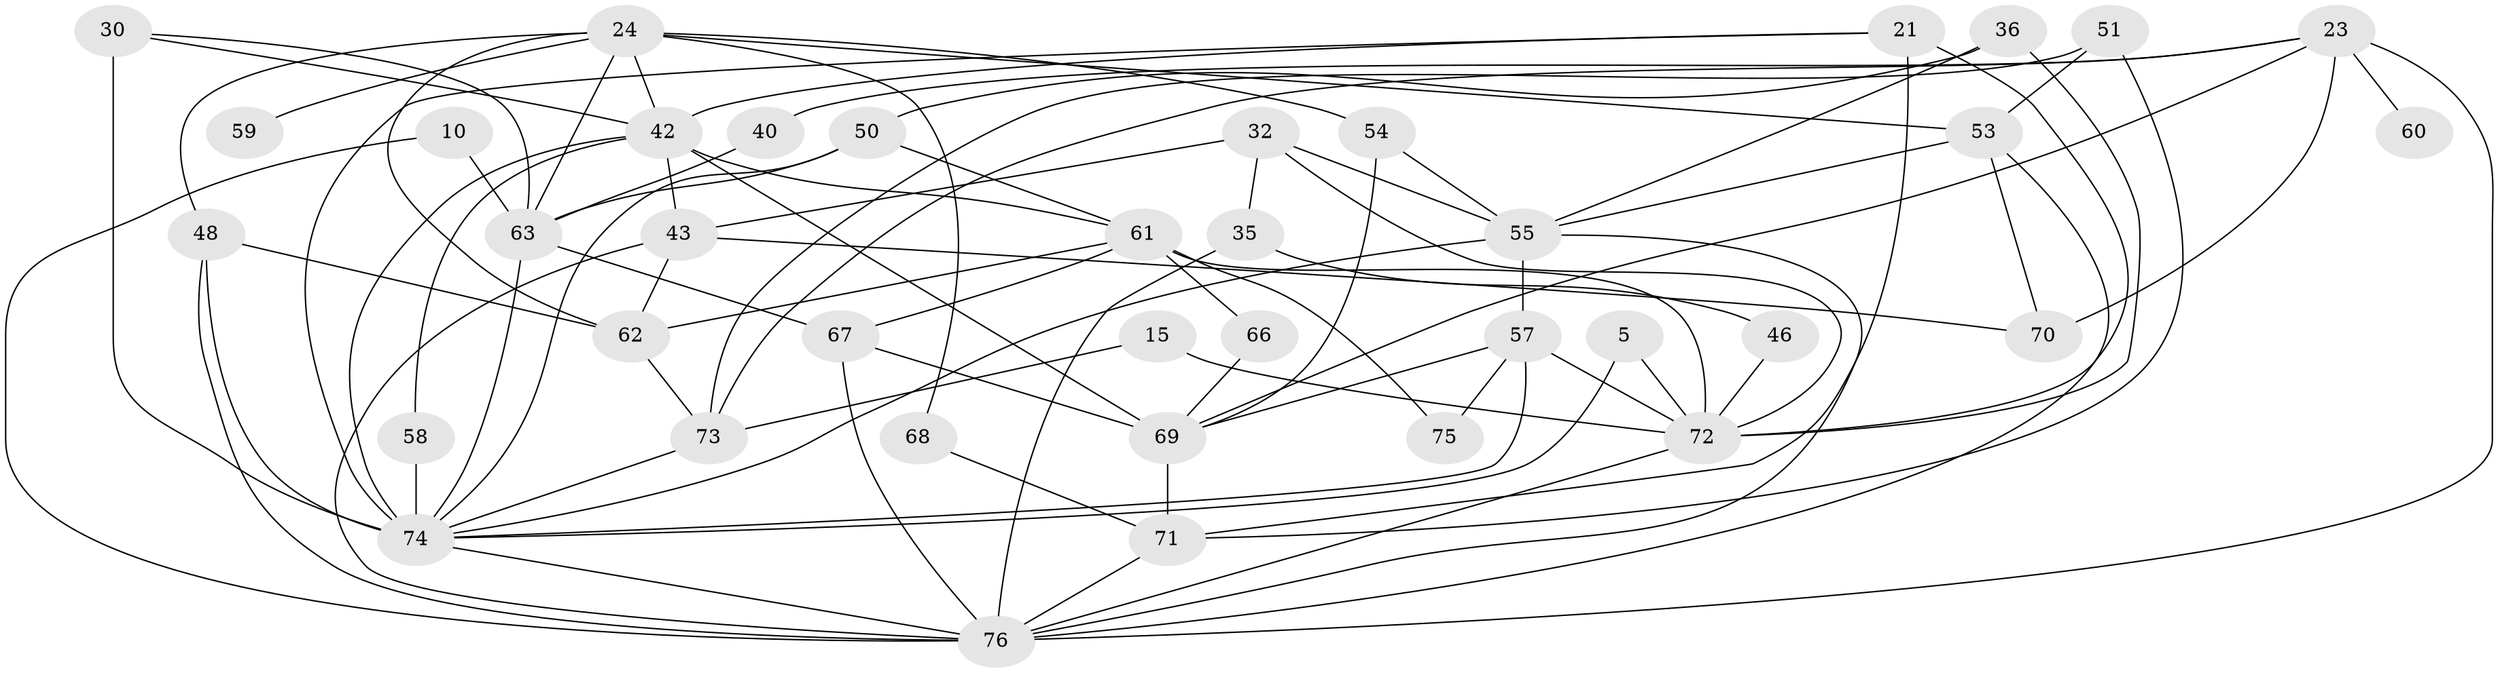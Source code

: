 // original degree distribution, {3: 0.17105263157894737, 2: 0.2236842105263158, 5: 0.10526315789473684, 7: 0.05263157894736842, 6: 0.11842105263157894, 9: 0.013157894736842105, 4: 0.3026315789473684, 8: 0.013157894736842105}
// Generated by graph-tools (version 1.1) at 2025/50/03/09/25 04:50:25]
// undirected, 38 vertices, 85 edges
graph export_dot {
graph [start="1"]
  node [color=gray90,style=filled];
  5;
  10;
  15;
  21 [super="+18"];
  23 [super="+6"];
  24 [super="+13+19"];
  30 [super="+16"];
  32;
  35 [super="+27"];
  36;
  40;
  42 [super="+41"];
  43 [super="+22+38"];
  46;
  48 [super="+1"];
  50;
  51;
  53;
  54 [super="+29"];
  55 [super="+7+9"];
  57;
  58;
  59;
  60;
  61 [super="+28+47"];
  62;
  63 [super="+37+45"];
  66;
  67 [super="+39"];
  68;
  69 [super="+44"];
  70 [super="+52"];
  71 [super="+49+34"];
  72 [super="+11"];
  73 [super="+14"];
  74 [super="+65"];
  75;
  76 [super="+31+56+64"];
  5 -- 74;
  5 -- 72;
  10 -- 63;
  10 -- 76;
  15 -- 73;
  15 -- 72;
  21 -- 74;
  21 -- 72 [weight=3];
  21 -- 71;
  21 -- 42;
  23 -- 40;
  23 -- 60 [weight=2];
  23 -- 70 [weight=2];
  23 -- 69;
  23 -- 73;
  23 -- 76;
  24 -- 62;
  24 -- 53 [weight=2];
  24 -- 59 [weight=2];
  24 -- 48;
  24 -- 42;
  24 -- 63;
  24 -- 68;
  24 -- 54;
  30 -- 63;
  30 -- 74 [weight=4];
  30 -- 42;
  32 -- 72;
  32 -- 35;
  32 -- 43;
  32 -- 55;
  35 -- 46;
  35 -- 76 [weight=2];
  36 -- 50;
  36 -- 72 [weight=2];
  36 -- 55;
  40 -- 63;
  42 -- 61 [weight=2];
  42 -- 58;
  42 -- 69 [weight=2];
  42 -- 74;
  42 -- 43;
  43 -- 76 [weight=3];
  43 -- 70;
  43 -- 62;
  46 -- 72;
  48 -- 62;
  48 -- 74 [weight=2];
  48 -- 76;
  50 -- 74;
  50 -- 63;
  50 -- 61;
  51 -- 53;
  51 -- 71;
  51 -- 73;
  53 -- 70;
  53 -- 76;
  53 -- 55;
  54 -- 55;
  54 -- 69;
  55 -- 74;
  55 -- 76 [weight=2];
  55 -- 57 [weight=2];
  57 -- 72;
  57 -- 69;
  57 -- 75;
  57 -- 74 [weight=2];
  58 -- 74;
  61 -- 62 [weight=2];
  61 -- 72 [weight=2];
  61 -- 66;
  61 -- 67;
  61 -- 75;
  62 -- 73;
  63 -- 67 [weight=3];
  63 -- 74;
  66 -- 69;
  67 -- 69;
  67 -- 76 [weight=2];
  68 -- 71;
  69 -- 71 [weight=2];
  71 -- 76 [weight=2];
  72 -- 76 [weight=3];
  73 -- 74;
  74 -- 76;
}
